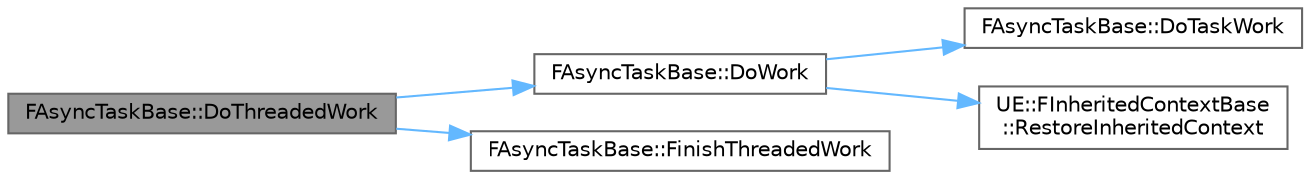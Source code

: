 digraph "FAsyncTaskBase::DoThreadedWork"
{
 // INTERACTIVE_SVG=YES
 // LATEX_PDF_SIZE
  bgcolor="transparent";
  edge [fontname=Helvetica,fontsize=10,labelfontname=Helvetica,labelfontsize=10];
  node [fontname=Helvetica,fontsize=10,shape=box,height=0.2,width=0.4];
  rankdir="LR";
  Node1 [id="Node000001",label="FAsyncTaskBase::DoThreadedWork",height=0.2,width=0.4,color="gray40", fillcolor="grey60", style="filled", fontcolor="black",tooltip="Performs the work, this is only called from a pool thread."];
  Node1 -> Node2 [id="edge1_Node000001_Node000002",color="steelblue1",style="solid",tooltip=" "];
  Node2 [id="Node000002",label="FAsyncTaskBase::DoWork",height=0.2,width=0.4,color="grey40", fillcolor="white", style="filled",URL="$dd/d1f/classFAsyncTaskBase.html#aaf21f53e538cb068a717a708fa98a8f9",tooltip="Tells the user job to do the work, sometimes called synchronously, sometimes from the thread pool."];
  Node2 -> Node3 [id="edge2_Node000002_Node000003",color="steelblue1",style="solid",tooltip=" "];
  Node3 [id="Node000003",label="FAsyncTaskBase::DoTaskWork",height=0.2,width=0.4,color="grey40", fillcolor="white", style="filled",URL="$dd/d1f/classFAsyncTaskBase.html#a7d8068c5e74cec1ab9ae93a3a2c8201b",tooltip="Perform task's work."];
  Node2 -> Node4 [id="edge3_Node000002_Node000004",color="steelblue1",style="solid",tooltip=" "];
  Node4 [id="Node000004",label="UE::FInheritedContextBase\l::RestoreInheritedContext",height=0.2,width=0.4,color="grey40", fillcolor="white", style="filled",URL="$dc/d16/classUE_1_1FInheritedContextBase.html#a2e7f2280ea5c42a8a09965cdbdaa90c2",tooltip=" "];
  Node1 -> Node5 [id="edge4_Node000001_Node000005",color="steelblue1",style="solid",tooltip=" "];
  Node5 [id="Node000005",label="FAsyncTaskBase::FinishThreadedWork",height=0.2,width=0.4,color="grey40", fillcolor="white", style="filled",URL="$dd/d1f/classFAsyncTaskBase.html#ad90ac42ba4f2cd265373f5b6a57a9da8",tooltip="Triggers the work completion event, only called from a pool thread."];
}

